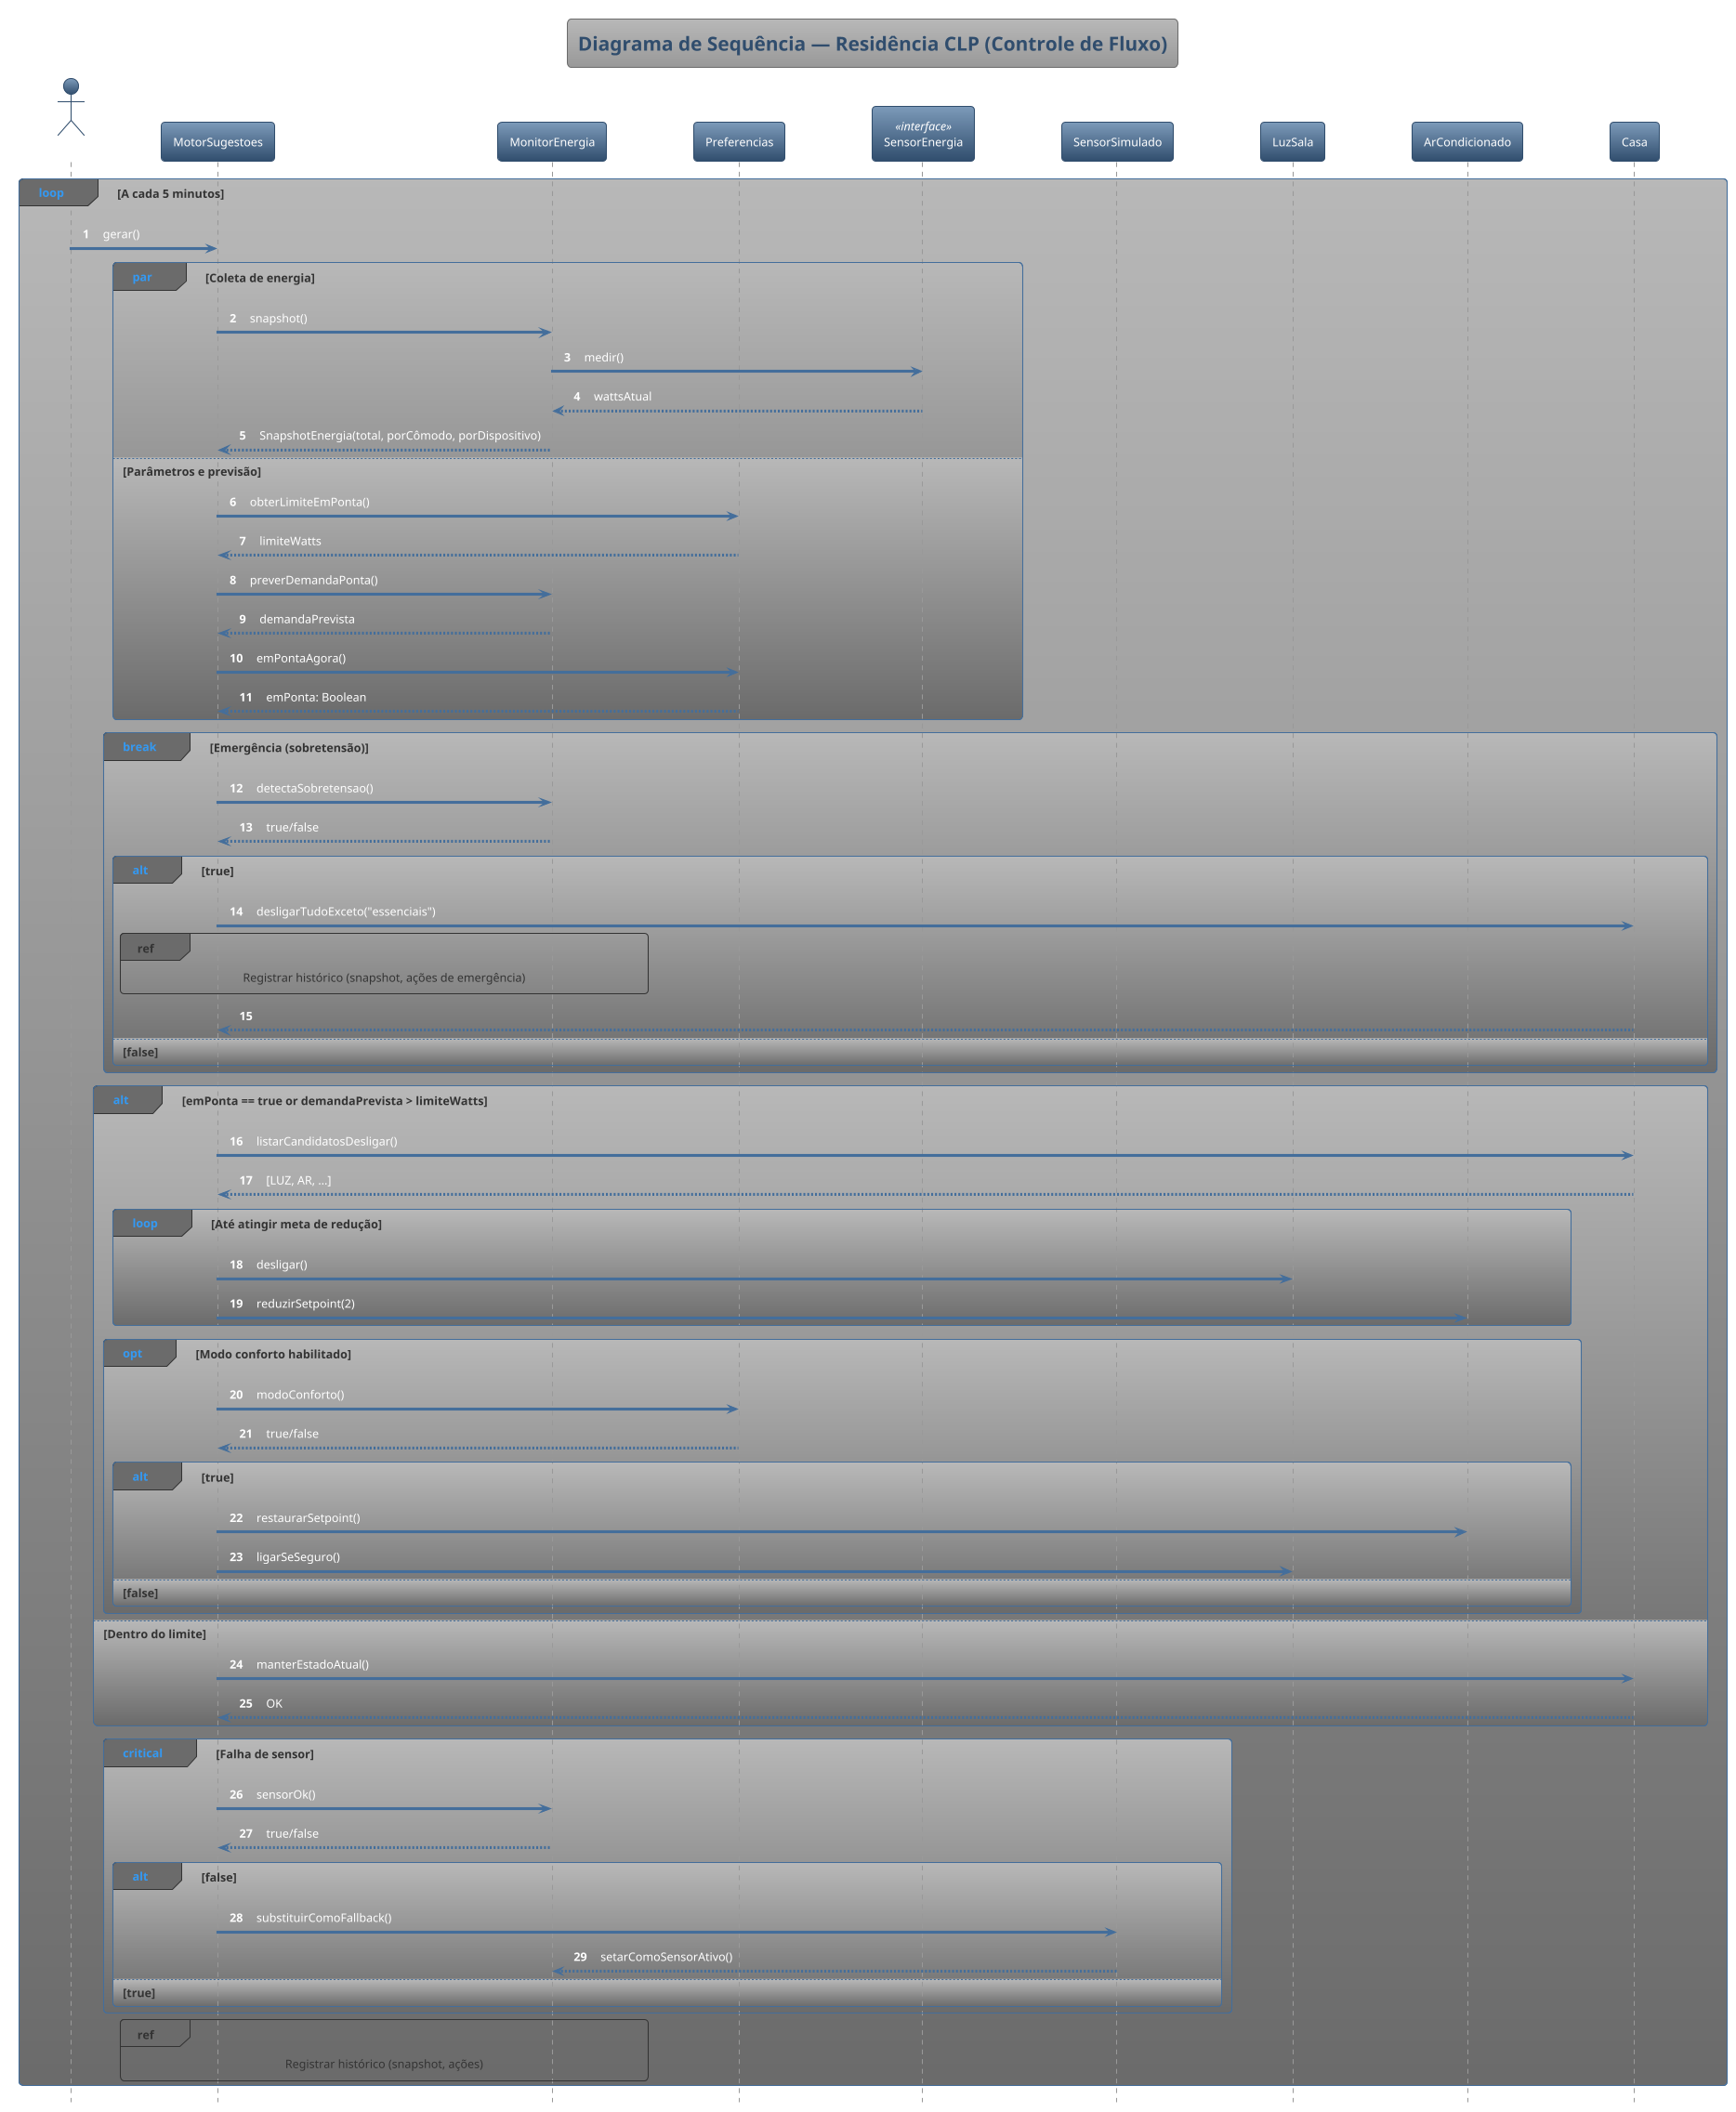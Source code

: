 @startuml
title Diagrama de Sequência — Residência CLP (Controle de Fluxo)
!theme spacelab
hide footbox
autonumber 1

actor "Usuário/App" as USER
participant "MotorSugestoes" as MS
participant "MonitorEnergia" as MON
participant "Preferencias" as PREF
participant "SensorEnergia" as ISE <<interface>>
participant "SensorSimulado" as SS
participant "LuzSala" as LUZ
participant "ArCondicionado" as AR
participant "Casa" as CASA

loop A cada 5 minutos
  USER -> MS: gerar()

  ' --- Coletas em paralelo (se sua versão suportar "par") ---
  par Coleta de energia
    MS -> MON: snapshot()
    MON -> ISE: medir()
    ISE --> MON: wattsAtual
    MS <-- MON: SnapshotEnergia(total, porCômodo, porDispositivo)
  else Parâmetros e previsão
    MS -> PREF: obterLimiteEmPonta()
    MS <-- PREF: limiteWatts
    MS -> MON: preverDemandaPonta()
    MS <-- MON: demandaPrevista
    MS -> PREF: emPontaAgora()
    MS <-- PREF: emPonta: Boolean
  end

  ' --- Emergência: curto-circuita o fluxo ---
  break Emergência (sobretensão)
    MS -> MON: detectaSobretensao()
    MS <-- MON: true/false
    alt true
      MS -> CASA: desligarTudoExceto("essenciais")
      ref over MS, MON
        Registrar histórico (snapshot, ações de emergência)
      end ref
      return
    else false
      ' segue fluxo normal
    end
  end

  ' --- Decisão principal ---
  alt emPonta == true or demandaPrevista > limiteWatts
    MS -> CASA: listarCandidatosDesligar()
    CASA --> MS: [LUZ, AR, ...]

    loop Até atingir meta de redução
      MS -> LUZ: desligar()
      MS -> AR: reduzirSetpoint(2)
    end

    opt Modo conforto habilitado
      MS -> PREF: modoConforto()
      MS <-- PREF: true/false
      alt true
        MS -> AR: restaurarSetpoint()
        MS -> LUZ: ligarSeSeguro()
      else false
        ' sem ação adicional
      end
    end
  else Dentro do limite
    MS -> CASA: manterEstadoAtual()
    MS <-- CASA: OK
  end

  ' --- Fallback de sensor (se versão suportar "critical") ---
  critical Falha de sensor
    MS -> MON: sensorOk()
    MS <-- MON: true/false
    alt false
      MS -> SS: substituirComoFallback()
      SS --> MON: setarComoSensorAtivo()
    else true
      ' ok
    end
  end

  ' --- Registro de histórico ---
  ref over MS, MON
    Registrar histórico (snapshot, ações)
  end ref
end

@enduml

